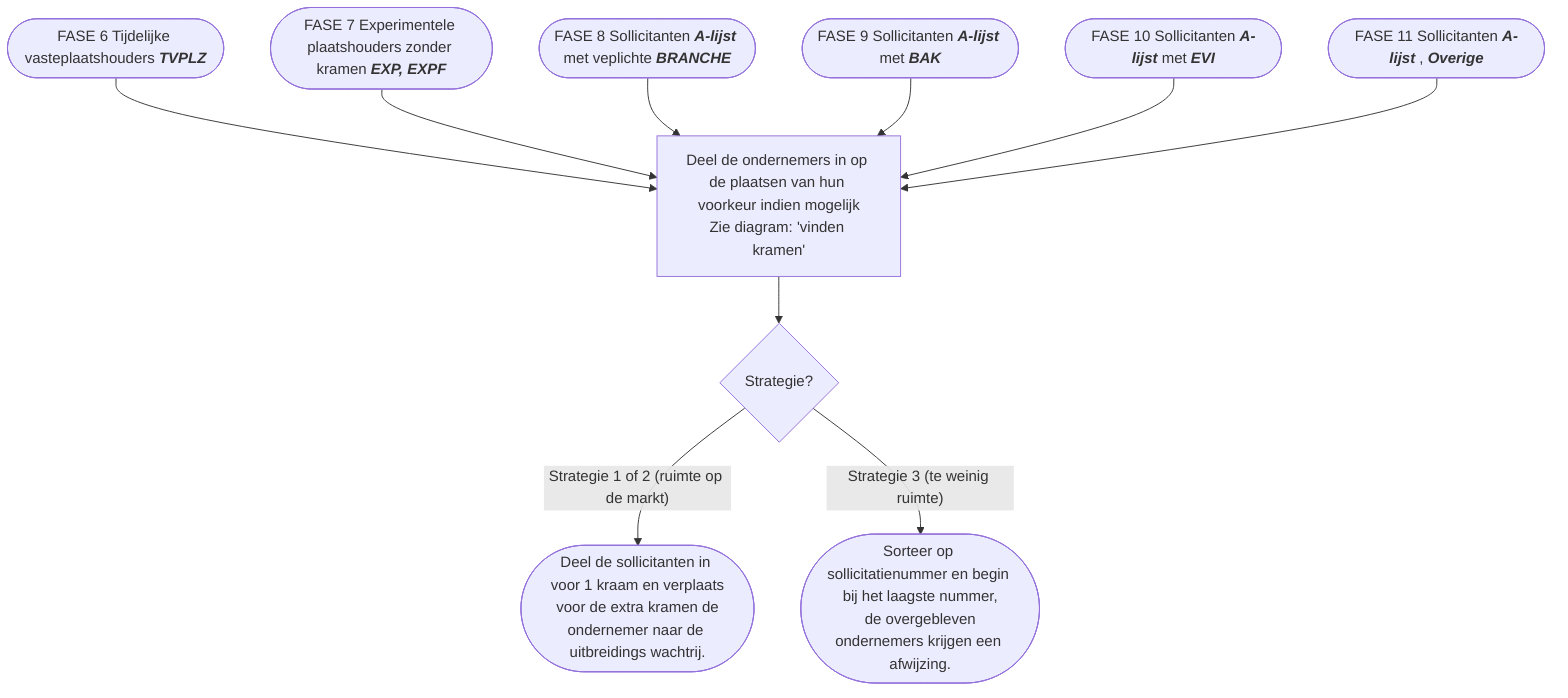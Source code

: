 graph TD
    D[Deel de ondernemers in op de plaatsen van hun voorkeur indien mogelijk<br>Zie diagram: 'vinden kramen'] -->
    E{Strategie?}              
    E --"Strategie 1 of 2 (ruimte op de markt)"--> E2(["Deel de sollicitanten in voor 1 kraam en verplaats<br> voor de extra kramen de ondernemer naar de uitbreidings wachtrij."])
    E --"Strategie 3 (te weinig ruimte)"--> E3(["Sorteer op sollicitatienummer en begin bij het laagste nummer,<br> de overgebleven ondernemers krijgen een afwijzing."])
    
    A0([FASE 6 Tijdelijke vasteplaatshouders <b><i>TVPLZ</i></b>]) --> D
    A00([FASE 7 Experimentele plaatshouders zonder kramen <b><i>EXP, EXPF</i></b>]) --> D
    A([FASE 8 Sollicitanten <b><i>A-lijst</i></b> met veplichte <b><i>BRANCHE</i></b>]) --> D
    A2([FASE 9 Sollicitanten <b><i>A-lijst</i></b> met <b><i>BAK</i></b>]) --> D
    A3([FASE 10 Sollicitanten <b><i>A-lijst</i></b> met <b><i>EVI</i></b>]) --> D
    A4([FASE 11 Sollicitanten <b><i>A-lijst</i></b> , <b><i>Overige</i></b>]) --> D